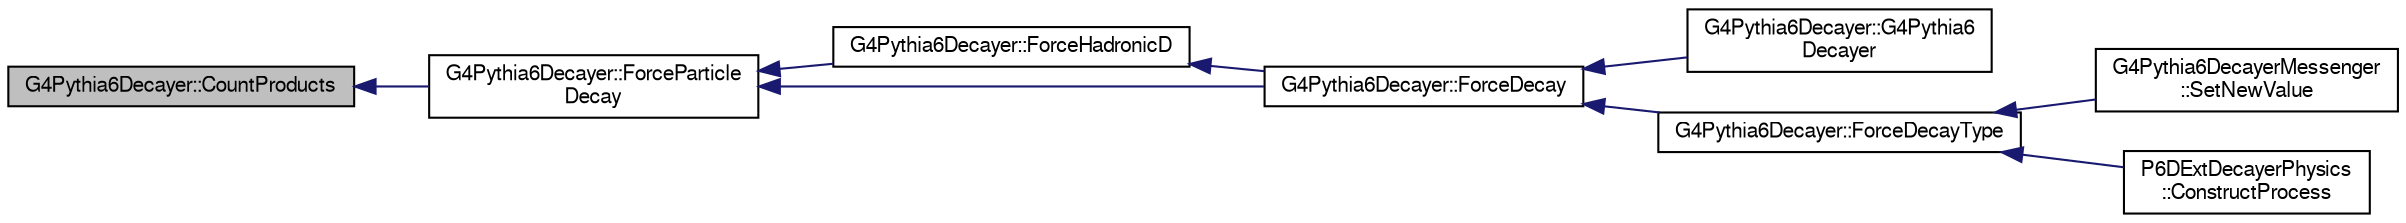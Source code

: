 digraph "G4Pythia6Decayer::CountProducts"
{
  bgcolor="transparent";
  edge [fontname="FreeSans",fontsize="10",labelfontname="FreeSans",labelfontsize="10"];
  node [fontname="FreeSans",fontsize="10",shape=record];
  rankdir="LR";
  Node1 [label="G4Pythia6Decayer::CountProducts",height=0.2,width=0.4,color="black", fillcolor="grey75", style="filled" fontcolor="black"];
  Node1 -> Node2 [dir="back",color="midnightblue",fontsize="10",style="solid",fontname="FreeSans"];
  Node2 [label="G4Pythia6Decayer::ForceParticle\lDecay",height=0.2,width=0.4,color="black",URL="$d8/d46/classG4Pythia6Decayer.html#a811d49ed4865ad3b9001c7770104d08b"];
  Node2 -> Node3 [dir="back",color="midnightblue",fontsize="10",style="solid",fontname="FreeSans"];
  Node3 [label="G4Pythia6Decayer::ForceHadronicD",height=0.2,width=0.4,color="black",URL="$d8/d46/classG4Pythia6Decayer.html#a6f1f6c3050d58e4ff10422cf99dced0b"];
  Node3 -> Node4 [dir="back",color="midnightblue",fontsize="10",style="solid",fontname="FreeSans"];
  Node4 [label="G4Pythia6Decayer::ForceDecay",height=0.2,width=0.4,color="black",URL="$d8/d46/classG4Pythia6Decayer.html#a275808d1bb8f7f3573a88607eb1797a9"];
  Node4 -> Node5 [dir="back",color="midnightblue",fontsize="10",style="solid",fontname="FreeSans"];
  Node5 [label="G4Pythia6Decayer::G4Pythia6\lDecayer",height=0.2,width=0.4,color="black",URL="$d8/d46/classG4Pythia6Decayer.html#a127f96a4b08c66c526d481757ea10aa0"];
  Node4 -> Node6 [dir="back",color="midnightblue",fontsize="10",style="solid",fontname="FreeSans"];
  Node6 [label="G4Pythia6Decayer::ForceDecayType",height=0.2,width=0.4,color="black",URL="$d8/d46/classG4Pythia6Decayer.html#a9e2c2eb2d96530707e459567d49cbc70"];
  Node6 -> Node7 [dir="back",color="midnightblue",fontsize="10",style="solid",fontname="FreeSans"];
  Node7 [label="G4Pythia6DecayerMessenger\l::SetNewValue",height=0.2,width=0.4,color="black",URL="$d4/d06/classG4Pythia6DecayerMessenger.html#af4a400cb97ecc6dcd249759951290f63"];
  Node6 -> Node8 [dir="back",color="midnightblue",fontsize="10",style="solid",fontname="FreeSans"];
  Node8 [label="P6DExtDecayerPhysics\l::ConstructProcess",height=0.2,width=0.4,color="black",URL="$db/d73/classP6DExtDecayerPhysics.html#a4f01f2ff0034668cfb45591372d8f1b4"];
  Node2 -> Node4 [dir="back",color="midnightblue",fontsize="10",style="solid",fontname="FreeSans"];
}
